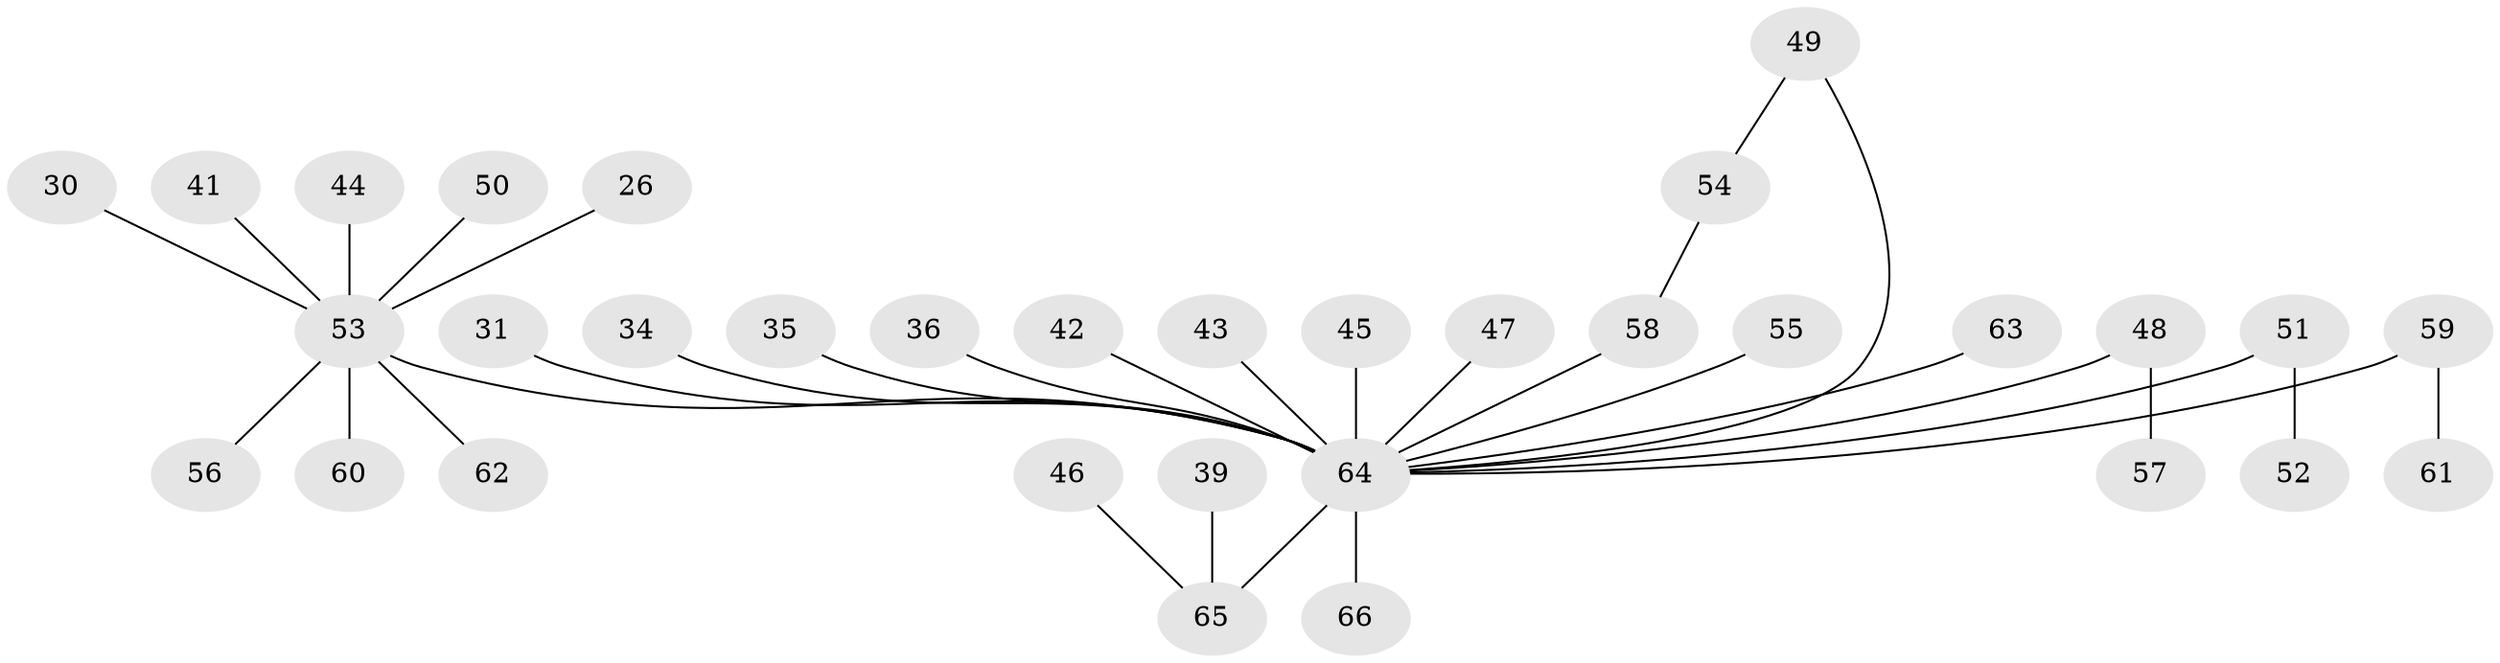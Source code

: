 // original degree distribution, {5: 0.045454545454545456, 3: 0.15151515151515152, 6: 0.015151515151515152, 4: 0.07575757575757576, 1: 0.4696969696969697, 2: 0.24242424242424243}
// Generated by graph-tools (version 1.1) at 2025/42/03/09/25 04:42:02]
// undirected, 33 vertices, 33 edges
graph export_dot {
graph [start="1"]
  node [color=gray90,style=filled];
  26;
  30;
  31;
  34;
  35;
  36;
  39;
  41;
  42;
  43 [super="+11"];
  44;
  45 [super="+23"];
  46;
  47;
  48 [super="+28"];
  49;
  50;
  51;
  52;
  53 [super="+40"];
  54;
  55;
  56;
  57;
  58 [super="+9+15+19"];
  59;
  60;
  61;
  62 [super="+38"];
  63 [super="+32"];
  64 [super="+16+25+21+37+10+20+29+33+22"];
  65 [super="+24"];
  66;
  26 -- 53;
  30 -- 53;
  31 -- 64;
  34 -- 64;
  35 -- 64;
  36 -- 64;
  39 -- 65;
  41 -- 53;
  42 -- 64;
  43 -- 64;
  44 -- 53;
  45 -- 64;
  46 -- 65;
  47 -- 64;
  48 -- 57;
  48 -- 64;
  49 -- 54;
  49 -- 64;
  50 -- 53;
  51 -- 52;
  51 -- 64;
  53 -- 64 [weight=2];
  53 -- 56;
  53 -- 60;
  53 -- 62;
  54 -- 58;
  55 -- 64;
  58 -- 64;
  59 -- 61;
  59 -- 64;
  63 -- 64;
  64 -- 66;
  64 -- 65;
}
